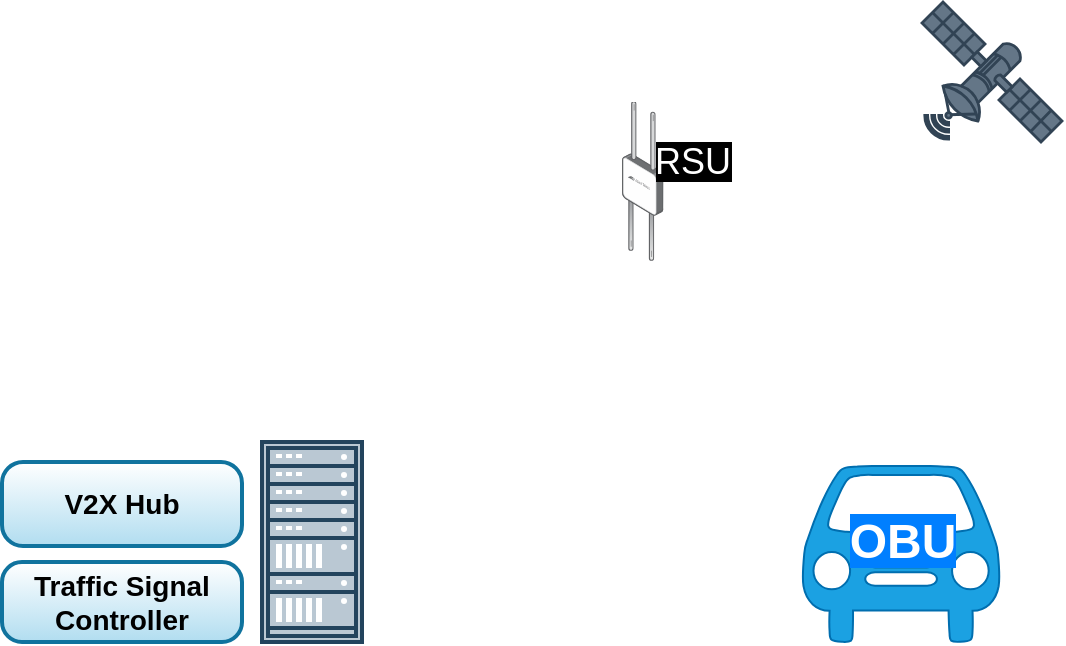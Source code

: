 <mxfile version="13.8.0" type="github">
  <diagram name="Page-1" id="b33cb84f-bf7a-9ccf-f142-242d16432e5d">
    <mxGraphModel dx="1102" dy="582" grid="1" gridSize="10" guides="1" tooltips="1" connect="1" arrows="1" fold="1" page="1" pageScale="1.5" pageWidth="1169" pageHeight="826" background="#ffffff" math="0" shadow="0">
      <root>
        <mxCell id="0" style=";html=1;" />
        <mxCell id="1" style=";html=1;" parent="0" />
        <mxCell id="-vPZNcomkNUSN_7R_Doy-1" value="" style="shape=image;imageAspect=0;aspect=fixed;verticalLabelPosition=bottom;verticalAlign=top;image=https://www.flaticon.com/svg/static/icons/svg/226/226633.svg;direction=east;" vertex="1" parent="1">
          <mxGeometry x="400" y="150" width="230" height="230" as="geometry" />
        </mxCell>
        <mxCell id="-vPZNcomkNUSN_7R_Doy-2" value="" style="shape=mxgraph.signs.transportation.car_1;html=1;pointerEvents=1;fillColor=#1ba1e2;strokeColor=#006EAF;verticalLabelPosition=bottom;verticalAlign=top;align=center;fontColor=#ffffff;" vertex="1" parent="1">
          <mxGeometry x="660" y="292" width="99" height="88" as="geometry" />
        </mxCell>
        <mxCell id="-vPZNcomkNUSN_7R_Doy-4" value="&lt;font style=&quot;font-size: 24px&quot; color=&quot;#ffffff&quot;&gt;&lt;b style=&quot;background-color: rgb(0 , 127 , 255)&quot;&gt;OBU&lt;/b&gt;&lt;/font&gt;" style="text;html=1;resizable=0;autosize=1;align=center;verticalAlign=middle;points=[];fillColor=none;strokeColor=none;rounded=0;" vertex="1" parent="1">
          <mxGeometry x="674.5" y="320" width="70" height="20" as="geometry" />
        </mxCell>
        <mxCell id="-vPZNcomkNUSN_7R_Doy-10" value="" style="points=[];aspect=fixed;html=1;align=center;shadow=0;dashed=0;image;image=img/lib/allied_telesis/wireless/Access_Point_Outdoor.svg;sketch=0;" vertex="1" parent="1">
          <mxGeometry x="570" y="110" width="20.72" height="80" as="geometry" />
        </mxCell>
        <mxCell id="-vPZNcomkNUSN_7R_Doy-7" value="&lt;font style=&quot;font-size: 18px ; background-color: rgb(0 , 0 , 0)&quot; color=&quot;#ffffff&quot;&gt;RSU&lt;/font&gt;" style="text;html=1;resizable=0;autosize=1;align=center;verticalAlign=middle;points=[];fillColor=none;strokeColor=none;rounded=0;" vertex="1" parent="1">
          <mxGeometry x="580" y="130" width="50" height="20" as="geometry" />
        </mxCell>
        <mxCell id="-vPZNcomkNUSN_7R_Doy-11" value="" style="fontColor=#ffffff;verticalAlign=top;verticalLabelPosition=bottom;labelPosition=center;align=center;html=1;outlineConnect=0;fillColor=#647687;strokeColor=#314354;gradientDirection=north;strokeWidth=2;shape=mxgraph.networks.satellite;" vertex="1" parent="1">
          <mxGeometry x="720" y="60" width="70" height="70" as="geometry" />
        </mxCell>
        <mxCell id="-vPZNcomkNUSN_7R_Doy-12" value="" style="verticalAlign=top;verticalLabelPosition=bottom;labelPosition=center;align=center;html=1;outlineConnect=0;fillColor=#bac8d3;strokeColor=#23445d;gradientDirection=north;strokeWidth=2;shape=mxgraph.networks.rack;" vertex="1" parent="1">
          <mxGeometry x="390" y="280" width="50" height="100" as="geometry" />
        </mxCell>
        <mxCell id="-vPZNcomkNUSN_7R_Doy-15" value="&lt;b&gt;&lt;font style=&quot;font-size: 14px&quot;&gt;V2X Hub&lt;/font&gt;&lt;/b&gt;" style="rounded=1;whiteSpace=wrap;html=1;shadow=0;glass=0;sketch=0;strokeColor=#10739e;fillColor=#b1ddf0;gradientColor=#ffffff;gradientDirection=north;arcSize=25;strokeWidth=2;" vertex="1" parent="1">
          <mxGeometry x="260" y="290" width="120" height="42" as="geometry" />
        </mxCell>
        <mxCell id="-vPZNcomkNUSN_7R_Doy-16" value="&lt;b&gt;&lt;font style=&quot;font-size: 14px&quot;&gt;Traffic Signal Controller&lt;/font&gt;&lt;/b&gt;" style="rounded=1;whiteSpace=wrap;html=1;shadow=0;glass=0;sketch=0;strokeColor=#10739e;fillColor=#b1ddf0;gradientColor=#ffffff;gradientDirection=north;arcSize=25;strokeWidth=2;" vertex="1" parent="1">
          <mxGeometry x="260" y="340" width="120" height="40" as="geometry" />
        </mxCell>
      </root>
    </mxGraphModel>
  </diagram>
</mxfile>
